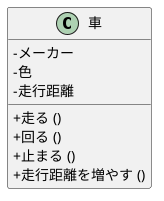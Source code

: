 @startuml
skinparam ClassAttributeIconSize 0
class 車{
 - メーカー
 - 色
 - 走行距離
 + 走る ()
 + 回る ()
 + 止まる ()
 + 走行距離を増やす ()
}
@enduml